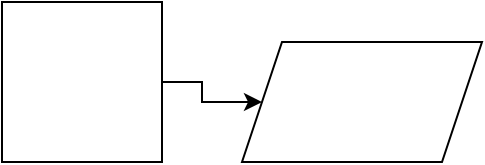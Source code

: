<mxfile version="26.0.16">
  <diagram name="MPC_Simulation" id="2zZRUB0gGvYE6RQF2e0W">
    <mxGraphModel dx="1050" dy="522" grid="1" gridSize="10" guides="1" tooltips="1" connect="1" arrows="1" fold="1" page="1" pageScale="1" pageWidth="827" pageHeight="1169" math="0" shadow="0">
      <root>
        <mxCell id="0" />
        <mxCell id="1" parent="0" />
        <mxCell id="OHdkRIgSV4xRl639sHM6-1" value="" style="whiteSpace=wrap;html=1;aspect=fixed;" vertex="1" parent="1">
          <mxGeometry x="310" y="230" width="80" height="80" as="geometry" />
        </mxCell>
        <mxCell id="OHdkRIgSV4xRl639sHM6-4" value="" style="edgeStyle=orthogonalEdgeStyle;rounded=0;orthogonalLoop=1;jettySize=auto;html=1;" edge="1" parent="1" source="OHdkRIgSV4xRl639sHM6-2" target="OHdkRIgSV4xRl639sHM6-3">
          <mxGeometry relative="1" as="geometry" />
        </mxCell>
        <mxCell id="OHdkRIgSV4xRl639sHM6-2" value="" style="whiteSpace=wrap;html=1;aspect=fixed;" vertex="1" parent="1">
          <mxGeometry x="310" y="230" width="80" height="80" as="geometry" />
        </mxCell>
        <mxCell id="OHdkRIgSV4xRl639sHM6-3" value="" style="shape=parallelogram;perimeter=parallelogramPerimeter;whiteSpace=wrap;html=1;fixedSize=1;" vertex="1" parent="1">
          <mxGeometry x="430" y="250" width="120" height="60" as="geometry" />
        </mxCell>
      </root>
    </mxGraphModel>
  </diagram>
</mxfile>
